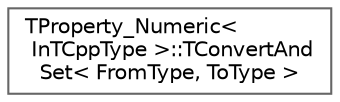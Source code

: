 digraph "Graphical Class Hierarchy"
{
 // INTERACTIVE_SVG=YES
 // LATEX_PDF_SIZE
  bgcolor="transparent";
  edge [fontname=Helvetica,fontsize=10,labelfontname=Helvetica,labelfontsize=10];
  node [fontname=Helvetica,fontsize=10,shape=box,height=0.2,width=0.4];
  rankdir="LR";
  Node0 [id="Node000000",label="TProperty_Numeric\<\l InTCppType \>::TConvertAnd\lSet\< FromType, ToType \>",height=0.2,width=0.4,color="grey40", fillcolor="white", style="filled",URL="$de/de1/structTProperty__Numeric_1_1TConvertAndSet.html",tooltip=" "];
}
